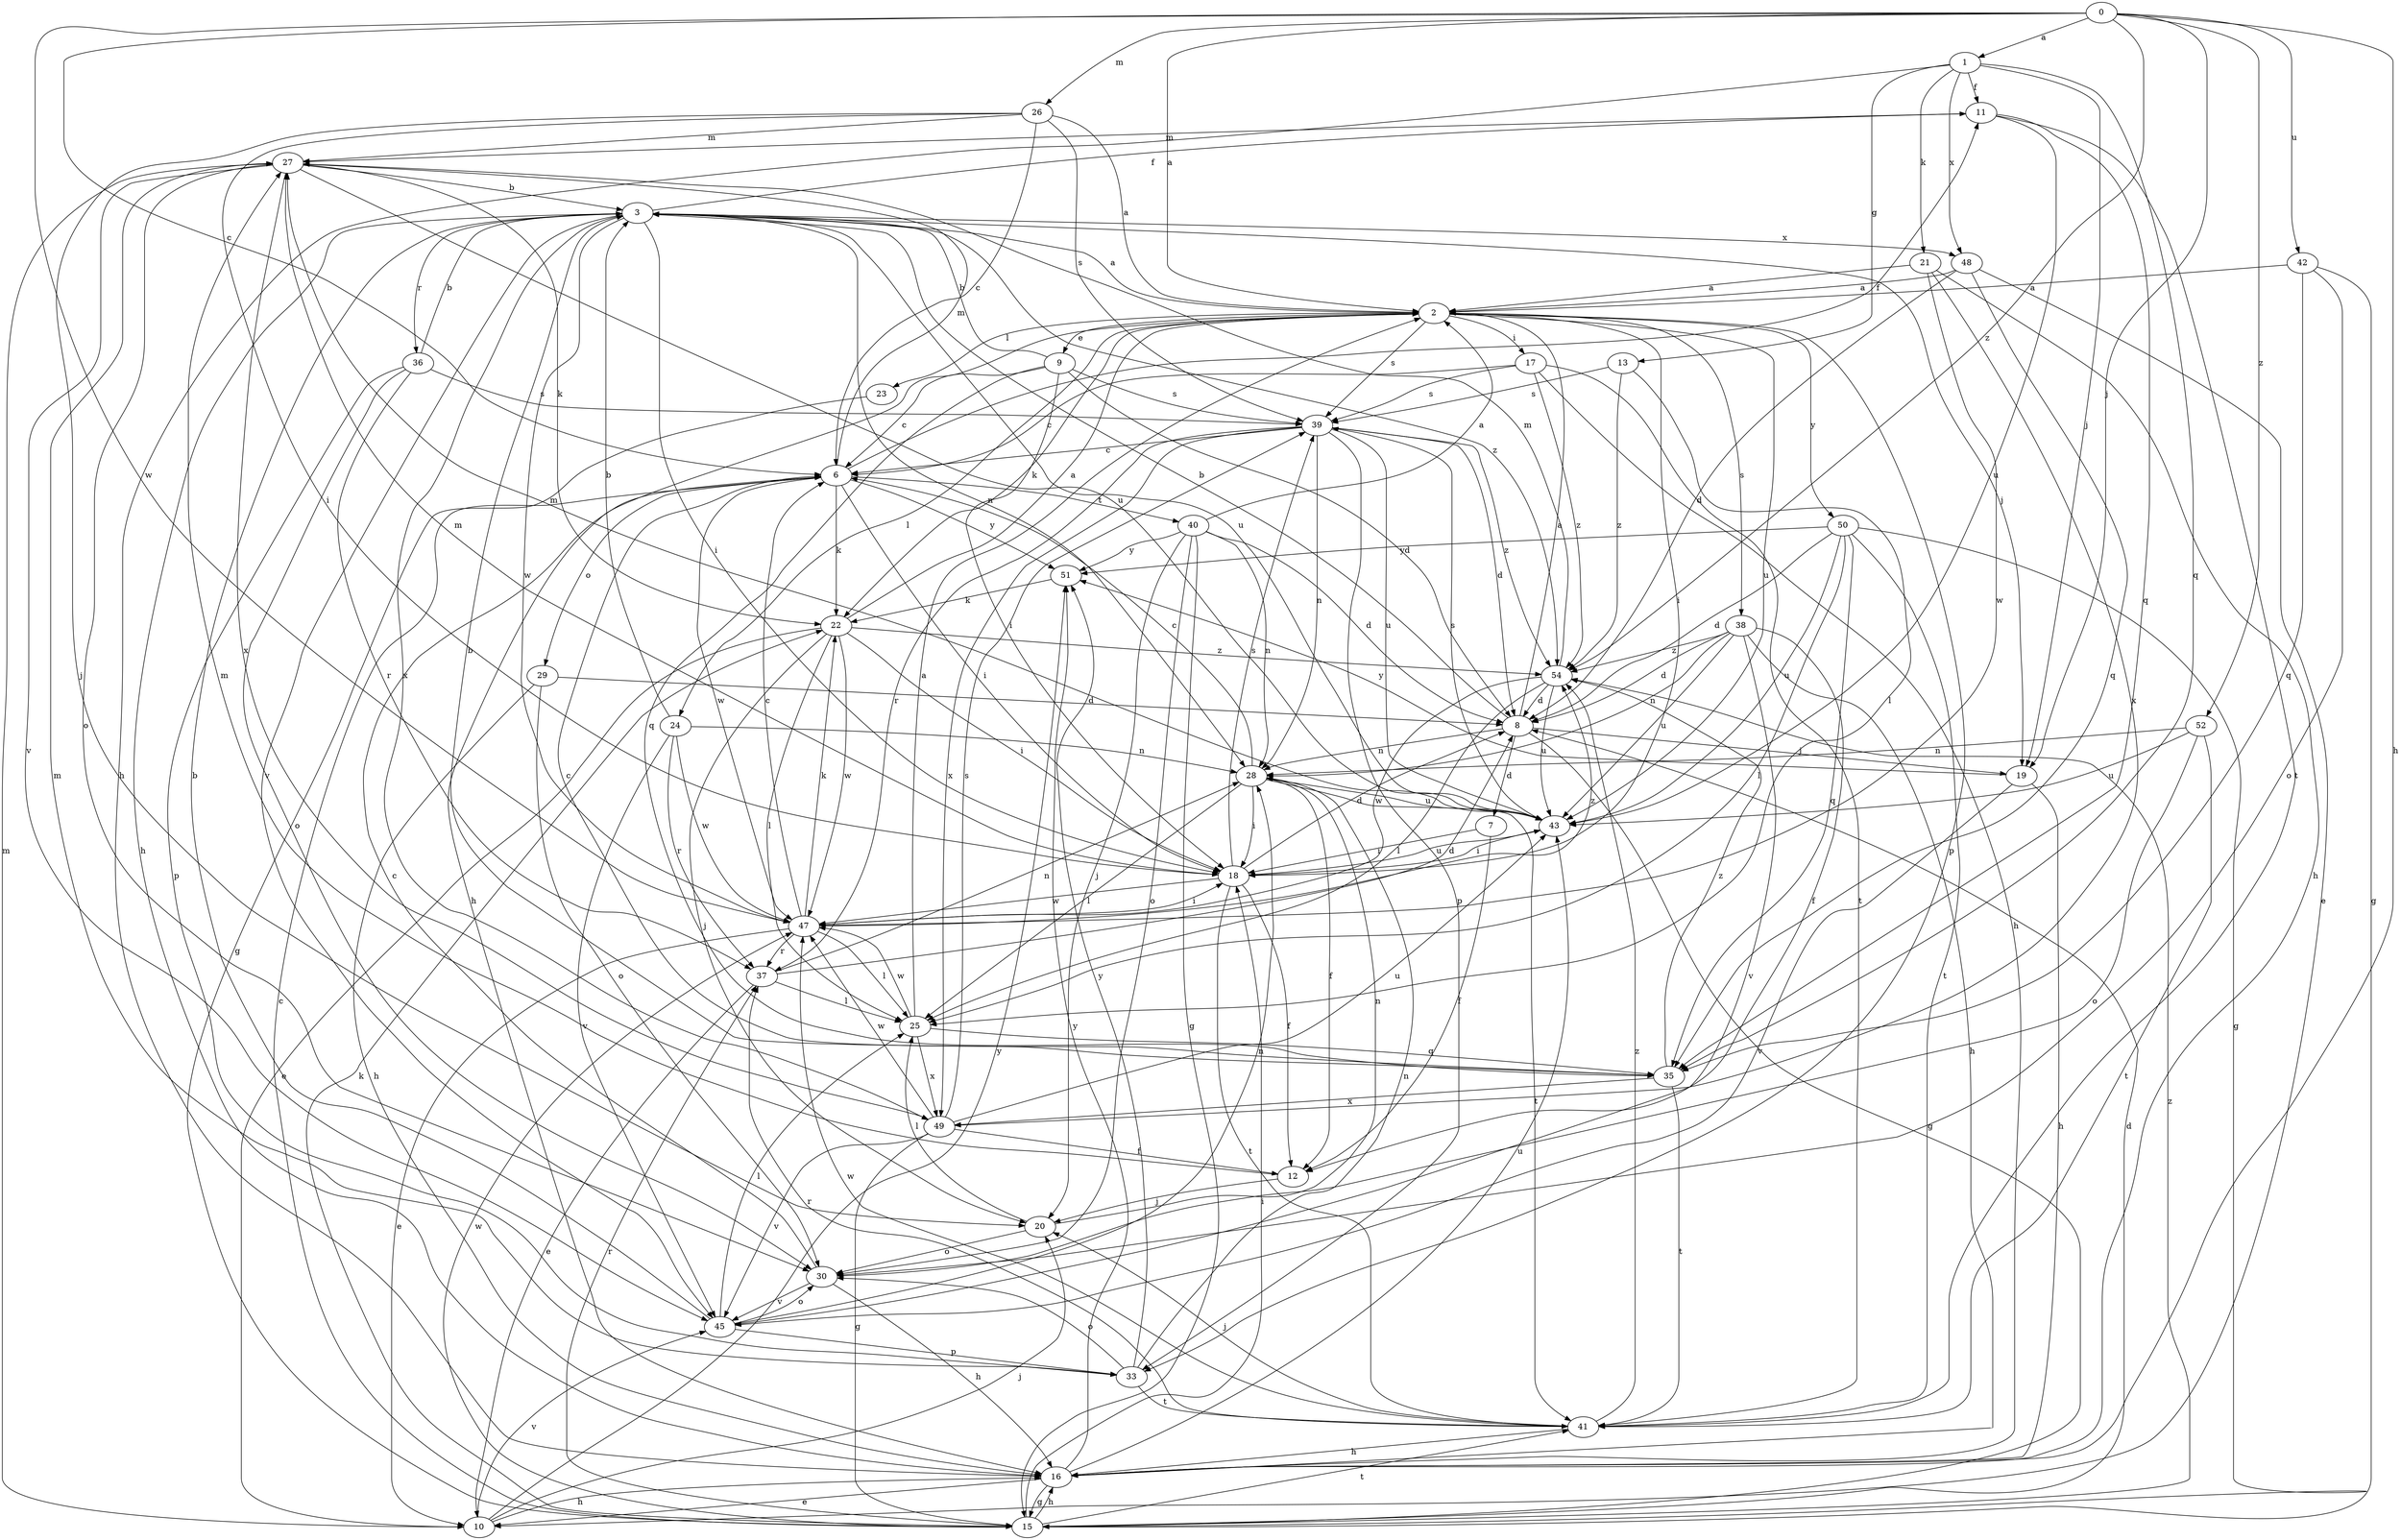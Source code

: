 strict digraph  {
0;
1;
2;
3;
6;
7;
8;
9;
10;
11;
12;
13;
15;
16;
17;
18;
19;
20;
21;
22;
23;
24;
25;
26;
27;
28;
29;
30;
33;
35;
36;
37;
38;
39;
40;
41;
42;
43;
45;
47;
48;
49;
50;
51;
52;
54;
0 -> 1  [label=a];
0 -> 2  [label=a];
0 -> 6  [label=c];
0 -> 16  [label=h];
0 -> 19  [label=j];
0 -> 26  [label=m];
0 -> 42  [label=u];
0 -> 47  [label=w];
0 -> 52  [label=z];
0 -> 54  [label=z];
1 -> 11  [label=f];
1 -> 13  [label=g];
1 -> 16  [label=h];
1 -> 19  [label=j];
1 -> 21  [label=k];
1 -> 35  [label=q];
1 -> 48  [label=x];
2 -> 9  [label=e];
2 -> 16  [label=h];
2 -> 17  [label=i];
2 -> 18  [label=i];
2 -> 22  [label=k];
2 -> 23  [label=l];
2 -> 24  [label=l];
2 -> 33  [label=p];
2 -> 38  [label=s];
2 -> 39  [label=s];
2 -> 43  [label=u];
2 -> 50  [label=y];
3 -> 2  [label=a];
3 -> 11  [label=f];
3 -> 16  [label=h];
3 -> 18  [label=i];
3 -> 19  [label=j];
3 -> 28  [label=n];
3 -> 36  [label=r];
3 -> 43  [label=u];
3 -> 45  [label=v];
3 -> 47  [label=w];
3 -> 48  [label=x];
3 -> 49  [label=x];
3 -> 54  [label=z];
6 -> 11  [label=f];
6 -> 18  [label=i];
6 -> 22  [label=k];
6 -> 27  [label=m];
6 -> 29  [label=o];
6 -> 40  [label=t];
6 -> 47  [label=w];
6 -> 51  [label=y];
7 -> 12  [label=f];
7 -> 18  [label=i];
8 -> 2  [label=a];
8 -> 3  [label=b];
8 -> 7  [label=d];
8 -> 15  [label=g];
8 -> 19  [label=j];
8 -> 28  [label=n];
9 -> 3  [label=b];
9 -> 6  [label=c];
9 -> 8  [label=d];
9 -> 18  [label=i];
9 -> 35  [label=q];
9 -> 39  [label=s];
10 -> 16  [label=h];
10 -> 20  [label=j];
10 -> 27  [label=m];
10 -> 45  [label=v];
10 -> 51  [label=y];
11 -> 27  [label=m];
11 -> 35  [label=q];
11 -> 41  [label=t];
11 -> 43  [label=u];
12 -> 20  [label=j];
12 -> 27  [label=m];
13 -> 25  [label=l];
13 -> 39  [label=s];
13 -> 54  [label=z];
15 -> 6  [label=c];
15 -> 8  [label=d];
15 -> 16  [label=h];
15 -> 18  [label=i];
15 -> 22  [label=k];
15 -> 37  [label=r];
15 -> 41  [label=t];
15 -> 47  [label=w];
15 -> 54  [label=z];
16 -> 10  [label=e];
16 -> 15  [label=g];
16 -> 43  [label=u];
16 -> 51  [label=y];
17 -> 6  [label=c];
17 -> 16  [label=h];
17 -> 39  [label=s];
17 -> 41  [label=t];
17 -> 54  [label=z];
18 -> 8  [label=d];
18 -> 12  [label=f];
18 -> 27  [label=m];
18 -> 39  [label=s];
18 -> 41  [label=t];
18 -> 43  [label=u];
18 -> 47  [label=w];
19 -> 16  [label=h];
19 -> 45  [label=v];
19 -> 51  [label=y];
20 -> 25  [label=l];
20 -> 28  [label=n];
20 -> 30  [label=o];
21 -> 2  [label=a];
21 -> 16  [label=h];
21 -> 47  [label=w];
21 -> 49  [label=x];
22 -> 2  [label=a];
22 -> 10  [label=e];
22 -> 18  [label=i];
22 -> 20  [label=j];
22 -> 25  [label=l];
22 -> 47  [label=w];
22 -> 54  [label=z];
23 -> 15  [label=g];
24 -> 3  [label=b];
24 -> 28  [label=n];
24 -> 37  [label=r];
24 -> 45  [label=v];
24 -> 47  [label=w];
25 -> 2  [label=a];
25 -> 35  [label=q];
25 -> 47  [label=w];
25 -> 49  [label=x];
26 -> 2  [label=a];
26 -> 6  [label=c];
26 -> 18  [label=i];
26 -> 20  [label=j];
26 -> 27  [label=m];
26 -> 39  [label=s];
27 -> 3  [label=b];
27 -> 22  [label=k];
27 -> 30  [label=o];
27 -> 43  [label=u];
27 -> 45  [label=v];
27 -> 49  [label=x];
28 -> 6  [label=c];
28 -> 12  [label=f];
28 -> 18  [label=i];
28 -> 25  [label=l];
28 -> 41  [label=t];
28 -> 43  [label=u];
29 -> 8  [label=d];
29 -> 16  [label=h];
29 -> 30  [label=o];
30 -> 6  [label=c];
30 -> 16  [label=h];
30 -> 45  [label=v];
33 -> 27  [label=m];
33 -> 28  [label=n];
33 -> 30  [label=o];
33 -> 41  [label=t];
33 -> 51  [label=y];
35 -> 3  [label=b];
35 -> 6  [label=c];
35 -> 41  [label=t];
35 -> 49  [label=x];
35 -> 54  [label=z];
36 -> 3  [label=b];
36 -> 30  [label=o];
36 -> 33  [label=p];
36 -> 37  [label=r];
36 -> 39  [label=s];
37 -> 8  [label=d];
37 -> 10  [label=e];
37 -> 25  [label=l];
37 -> 28  [label=n];
38 -> 8  [label=d];
38 -> 12  [label=f];
38 -> 16  [label=h];
38 -> 28  [label=n];
38 -> 43  [label=u];
38 -> 45  [label=v];
38 -> 54  [label=z];
39 -> 6  [label=c];
39 -> 8  [label=d];
39 -> 28  [label=n];
39 -> 33  [label=p];
39 -> 37  [label=r];
39 -> 43  [label=u];
39 -> 49  [label=x];
39 -> 54  [label=z];
40 -> 2  [label=a];
40 -> 8  [label=d];
40 -> 15  [label=g];
40 -> 20  [label=j];
40 -> 28  [label=n];
40 -> 30  [label=o];
40 -> 51  [label=y];
41 -> 16  [label=h];
41 -> 20  [label=j];
41 -> 37  [label=r];
41 -> 47  [label=w];
41 -> 54  [label=z];
42 -> 2  [label=a];
42 -> 15  [label=g];
42 -> 30  [label=o];
42 -> 35  [label=q];
43 -> 18  [label=i];
43 -> 27  [label=m];
43 -> 39  [label=s];
45 -> 3  [label=b];
45 -> 25  [label=l];
45 -> 28  [label=n];
45 -> 30  [label=o];
45 -> 33  [label=p];
47 -> 6  [label=c];
47 -> 10  [label=e];
47 -> 18  [label=i];
47 -> 22  [label=k];
47 -> 25  [label=l];
47 -> 37  [label=r];
47 -> 54  [label=z];
48 -> 2  [label=a];
48 -> 8  [label=d];
48 -> 10  [label=e];
48 -> 35  [label=q];
49 -> 12  [label=f];
49 -> 15  [label=g];
49 -> 39  [label=s];
49 -> 43  [label=u];
49 -> 45  [label=v];
49 -> 47  [label=w];
50 -> 8  [label=d];
50 -> 15  [label=g];
50 -> 25  [label=l];
50 -> 35  [label=q];
50 -> 41  [label=t];
50 -> 43  [label=u];
50 -> 51  [label=y];
51 -> 22  [label=k];
52 -> 28  [label=n];
52 -> 30  [label=o];
52 -> 41  [label=t];
52 -> 43  [label=u];
54 -> 8  [label=d];
54 -> 25  [label=l];
54 -> 27  [label=m];
54 -> 43  [label=u];
54 -> 47  [label=w];
}
